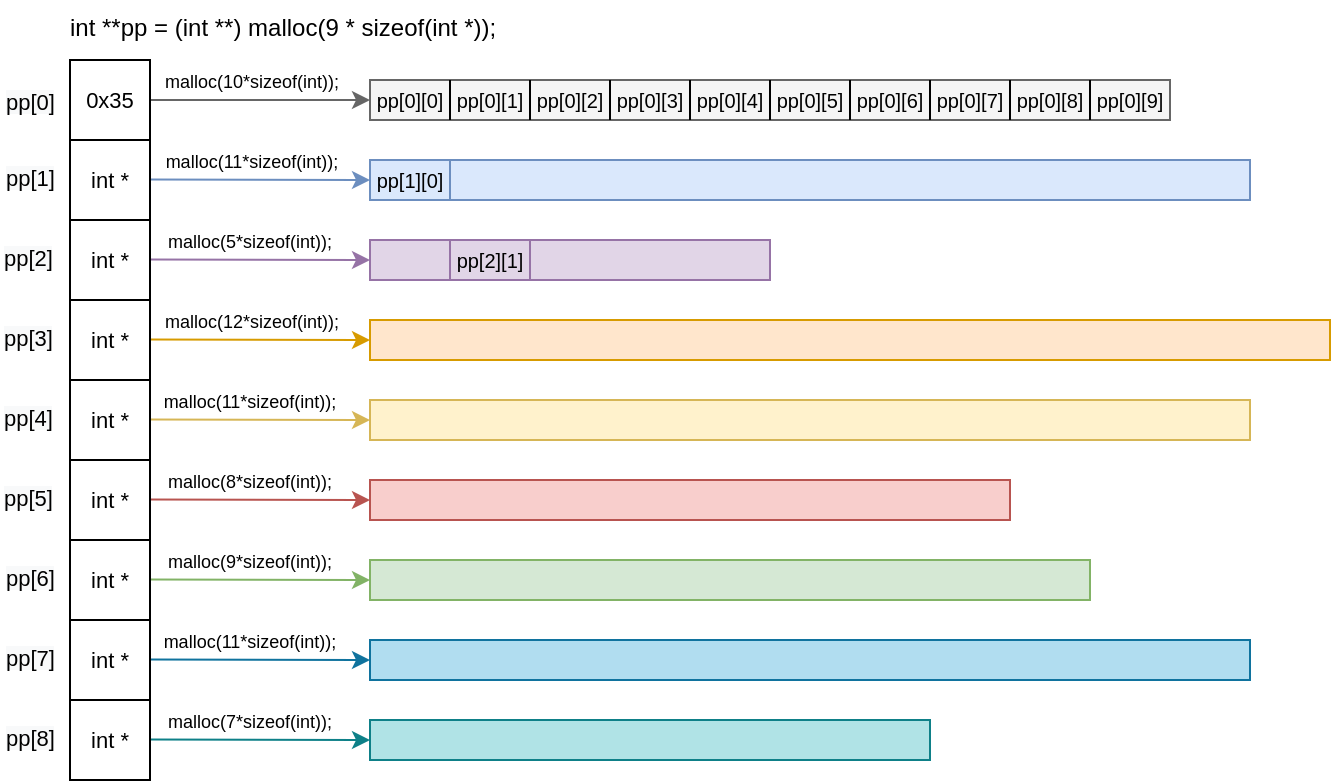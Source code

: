 <mxfile version="13.5.3" type="device"><diagram id="k_y_-UHfS_9Wd6ygida6" name="Page-1"><mxGraphModel dx="768" dy="560" grid="1" gridSize="10" guides="1" tooltips="1" connect="1" arrows="1" fold="1" page="1" pageScale="1" pageWidth="850" pageHeight="1100" math="0" shadow="0"><root><mxCell id="0"/><mxCell id="1" parent="0"/><mxCell id="1SWymzh6hMuXVdivx4Sv-4" value="" style="rounded=0;whiteSpace=wrap;html=1;fillColor=#e1d5e7;strokeColor=#9673a6;" vertex="1" parent="1"><mxGeometry x="190" y="130" width="200" height="20" as="geometry"/></mxCell><mxCell id="1SWymzh6hMuXVdivx4Sv-86" value="" style="rounded=0;whiteSpace=wrap;html=1;labelBackgroundColor=#ffffff;fontSize=10;fillColor=#e1d5e7;strokeColor=#9673a6;" vertex="1" parent="1"><mxGeometry x="190" y="130" width="40" height="20" as="geometry"/></mxCell><mxCell id="1SWymzh6hMuXVdivx4Sv-87" value="" style="rounded=0;whiteSpace=wrap;html=1;labelBackgroundColor=#ffffff;fontSize=10;fillColor=#e1d5e7;strokeColor=#9673a6;" vertex="1" parent="1"><mxGeometry x="230" y="130" width="40" height="20" as="geometry"/></mxCell><mxCell id="1SWymzh6hMuXVdivx4Sv-3" value="" style="rounded=0;whiteSpace=wrap;html=1;fillColor=#dae8fc;strokeColor=#6c8ebf;" vertex="1" parent="1"><mxGeometry x="190" y="90" width="440" height="20" as="geometry"/></mxCell><mxCell id="1SWymzh6hMuXVdivx4Sv-82" value="" style="rounded=0;whiteSpace=wrap;html=1;labelBackgroundColor=#ffffff;fontSize=10;fillColor=#dae8fc;strokeColor=#6c8ebf;" vertex="1" parent="1"><mxGeometry x="190" y="90" width="40" height="20" as="geometry"/></mxCell><mxCell id="1SWymzh6hMuXVdivx4Sv-20" value="" style="endArrow=classic;html=1;entryX=0;entryY=0.5;entryDx=0;entryDy=0;fontColor=#E6E6E6;fillColor=#f5f5f5;strokeColor=#666666;jumpSize=0;" edge="1" parent="1" target="1SWymzh6hMuXVdivx4Sv-2"><mxGeometry width="50" height="50" relative="1" as="geometry"><mxPoint x="80" y="60" as="sourcePoint"/><mxPoint x="340" y="150" as="targetPoint"/></mxGeometry></mxCell><mxCell id="1SWymzh6hMuXVdivx4Sv-2" value="" style="rounded=0;whiteSpace=wrap;html=1;fillColor=#f5f5f5;strokeColor=#666666;fontColor=#333333;" vertex="1" parent="1"><mxGeometry x="190" y="50" width="400" height="20" as="geometry"/></mxCell><mxCell id="1SWymzh6hMuXVdivx4Sv-5" value="" style="rounded=0;whiteSpace=wrap;html=1;fillColor=#b0e3e6;strokeColor=#0e8088;" vertex="1" parent="1"><mxGeometry x="190" y="370" width="280" height="20" as="geometry"/></mxCell><mxCell id="1SWymzh6hMuXVdivx4Sv-7" value="" style="rounded=0;whiteSpace=wrap;html=1;fillColor=#b1ddf0;strokeColor=#10739e;" vertex="1" parent="1"><mxGeometry x="190" y="330" width="440" height="20" as="geometry"/></mxCell><mxCell id="1SWymzh6hMuXVdivx4Sv-8" value="" style="rounded=0;whiteSpace=wrap;html=1;fillColor=#d5e8d4;strokeColor=#82b366;" vertex="1" parent="1"><mxGeometry x="190" y="290" width="360" height="20" as="geometry"/></mxCell><mxCell id="1SWymzh6hMuXVdivx4Sv-9" value="" style="rounded=0;whiteSpace=wrap;html=1;fillColor=#f8cecc;strokeColor=#b85450;" vertex="1" parent="1"><mxGeometry x="190" y="250" width="320" height="20" as="geometry"/></mxCell><mxCell id="1SWymzh6hMuXVdivx4Sv-10" value="" style="rounded=0;whiteSpace=wrap;html=1;fillColor=#fff2cc;strokeColor=#d6b656;" vertex="1" parent="1"><mxGeometry x="190" y="210" width="440" height="20" as="geometry"/></mxCell><mxCell id="1SWymzh6hMuXVdivx4Sv-11" value="" style="rounded=0;whiteSpace=wrap;html=1;fillColor=#ffe6cc;strokeColor=#d79b00;" vertex="1" parent="1"><mxGeometry x="190" y="170" width="480" height="20" as="geometry"/></mxCell><mxCell id="1SWymzh6hMuXVdivx4Sv-12" value="" style="endArrow=none;html=1;" edge="1" parent="1"><mxGeometry width="50" height="50" relative="1" as="geometry"><mxPoint x="40" y="80" as="sourcePoint"/><mxPoint x="80" y="80" as="targetPoint"/></mxGeometry></mxCell><mxCell id="1SWymzh6hMuXVdivx4Sv-13" value="" style="endArrow=none;html=1;" edge="1" parent="1"><mxGeometry width="50" height="50" relative="1" as="geometry"><mxPoint x="40" y="120" as="sourcePoint"/><mxPoint x="80" y="120" as="targetPoint"/></mxGeometry></mxCell><mxCell id="1SWymzh6hMuXVdivx4Sv-14" value="" style="endArrow=none;html=1;" edge="1" parent="1"><mxGeometry width="50" height="50" relative="1" as="geometry"><mxPoint x="40" y="160" as="sourcePoint"/><mxPoint x="80" y="160" as="targetPoint"/></mxGeometry></mxCell><mxCell id="1SWymzh6hMuXVdivx4Sv-15" value="" style="endArrow=none;html=1;" edge="1" parent="1"><mxGeometry width="50" height="50" relative="1" as="geometry"><mxPoint x="40" y="200" as="sourcePoint"/><mxPoint x="80" y="200" as="targetPoint"/></mxGeometry></mxCell><mxCell id="1SWymzh6hMuXVdivx4Sv-16" value="" style="endArrow=none;html=1;" edge="1" parent="1"><mxGeometry width="50" height="50" relative="1" as="geometry"><mxPoint x="40" y="240" as="sourcePoint"/><mxPoint x="80" y="240" as="targetPoint"/></mxGeometry></mxCell><mxCell id="1SWymzh6hMuXVdivx4Sv-17" value="" style="endArrow=none;html=1;" edge="1" parent="1"><mxGeometry width="50" height="50" relative="1" as="geometry"><mxPoint x="40" y="280" as="sourcePoint"/><mxPoint x="80" y="280" as="targetPoint"/></mxGeometry></mxCell><mxCell id="1SWymzh6hMuXVdivx4Sv-18" value="" style="endArrow=none;html=1;" edge="1" parent="1"><mxGeometry width="50" height="50" relative="1" as="geometry"><mxPoint x="40" y="320" as="sourcePoint"/><mxPoint x="80" y="320" as="targetPoint"/></mxGeometry></mxCell><mxCell id="1SWymzh6hMuXVdivx4Sv-19" value="" style="endArrow=none;html=1;" edge="1" parent="1"><mxGeometry width="50" height="50" relative="1" as="geometry"><mxPoint x="40" y="360" as="sourcePoint"/><mxPoint x="80" y="360" as="targetPoint"/></mxGeometry></mxCell><mxCell id="1SWymzh6hMuXVdivx4Sv-21" value="" style="endArrow=classic;html=1;entryX=0;entryY=0.5;entryDx=0;entryDy=0;fontColor=#E6E6E6;fillColor=#dae8fc;strokeColor=#6c8ebf;jumpSize=0;" edge="1" parent="1" target="1SWymzh6hMuXVdivx4Sv-3"><mxGeometry width="50" height="50" relative="1" as="geometry"><mxPoint x="80" y="99.75" as="sourcePoint"/><mxPoint x="160" y="99.75" as="targetPoint"/></mxGeometry></mxCell><mxCell id="1SWymzh6hMuXVdivx4Sv-22" value="" style="endArrow=classic;html=1;entryX=0;entryY=0.5;entryDx=0;entryDy=0;fontColor=#E6E6E6;fillColor=#e1d5e7;strokeColor=#9673a6;jumpSize=0;" edge="1" parent="1" target="1SWymzh6hMuXVdivx4Sv-4"><mxGeometry width="50" height="50" relative="1" as="geometry"><mxPoint x="80" y="139.75" as="sourcePoint"/><mxPoint x="160" y="139.75" as="targetPoint"/></mxGeometry></mxCell><mxCell id="1SWymzh6hMuXVdivx4Sv-23" value="" style="endArrow=classic;html=1;entryX=0;entryY=0.5;entryDx=0;entryDy=0;fontColor=#E6E6E6;fillColor=#ffe6cc;strokeColor=#d79b00;jumpSize=0;" edge="1" parent="1" target="1SWymzh6hMuXVdivx4Sv-11"><mxGeometry width="50" height="50" relative="1" as="geometry"><mxPoint x="80" y="179.75" as="sourcePoint"/><mxPoint x="160" y="179.75" as="targetPoint"/></mxGeometry></mxCell><mxCell id="1SWymzh6hMuXVdivx4Sv-24" value="" style="endArrow=classic;html=1;entryX=0;entryY=0.5;entryDx=0;entryDy=0;fontColor=#E6E6E6;fillColor=#fff2cc;strokeColor=#d6b656;jumpSize=0;" edge="1" parent="1" target="1SWymzh6hMuXVdivx4Sv-10"><mxGeometry width="50" height="50" relative="1" as="geometry"><mxPoint x="80" y="219.75" as="sourcePoint"/><mxPoint x="160" y="219.75" as="targetPoint"/></mxGeometry></mxCell><mxCell id="1SWymzh6hMuXVdivx4Sv-25" value="" style="endArrow=classic;html=1;entryX=0;entryY=0.5;entryDx=0;entryDy=0;fontColor=#E6E6E6;fillColor=#f8cecc;strokeColor=#b85450;jumpSize=0;" edge="1" parent="1" target="1SWymzh6hMuXVdivx4Sv-9"><mxGeometry width="50" height="50" relative="1" as="geometry"><mxPoint x="80" y="259.75" as="sourcePoint"/><mxPoint x="160" y="259.75" as="targetPoint"/></mxGeometry></mxCell><mxCell id="1SWymzh6hMuXVdivx4Sv-26" value="" style="endArrow=classic;html=1;entryX=0;entryY=0.5;entryDx=0;entryDy=0;fontColor=#E6E6E6;fillColor=#d5e8d4;strokeColor=#82b366;jumpSize=0;" edge="1" parent="1" target="1SWymzh6hMuXVdivx4Sv-8"><mxGeometry width="50" height="50" relative="1" as="geometry"><mxPoint x="80" y="299.75" as="sourcePoint"/><mxPoint x="160" y="299.75" as="targetPoint"/></mxGeometry></mxCell><mxCell id="1SWymzh6hMuXVdivx4Sv-27" value="" style="endArrow=classic;html=1;entryX=0;entryY=0.5;entryDx=0;entryDy=0;fontColor=#E6E6E6;fillColor=#b1ddf0;strokeColor=#10739e;jumpSize=0;" edge="1" parent="1" target="1SWymzh6hMuXVdivx4Sv-7"><mxGeometry width="50" height="50" relative="1" as="geometry"><mxPoint x="80" y="339.75" as="sourcePoint"/><mxPoint x="160" y="339.75" as="targetPoint"/></mxGeometry></mxCell><mxCell id="1SWymzh6hMuXVdivx4Sv-28" value="" style="endArrow=classic;html=1;entryX=0;entryY=0.5;entryDx=0;entryDy=0;fontColor=#E6E6E6;fillColor=#b0e3e6;strokeColor=#0e8088;jumpSize=0;" edge="1" parent="1" target="1SWymzh6hMuXVdivx4Sv-5"><mxGeometry width="50" height="50" relative="1" as="geometry"><mxPoint x="80" y="379.75" as="sourcePoint"/><mxPoint x="160" y="379.75" as="targetPoint"/></mxGeometry></mxCell><mxCell id="1SWymzh6hMuXVdivx4Sv-29" value="&lt;font color=&quot;#000000&quot;&gt;&lt;span style=&quot;font-size: 11px&quot;&gt;0x35&lt;/span&gt;&lt;br&gt;&lt;/font&gt;" style="rounded=0;whiteSpace=wrap;html=1;fontColor=#E6E6E6;" vertex="1" parent="1"><mxGeometry x="40" y="40" width="40" height="40" as="geometry"/></mxCell><mxCell id="1SWymzh6hMuXVdivx4Sv-30" value="&lt;span style=&quot;color: rgb(0 , 0 , 0) ; font-size: 11px&quot;&gt;int *&lt;/span&gt;" style="rounded=0;whiteSpace=wrap;html=1;fontColor=#E6E6E6;" vertex="1" parent="1"><mxGeometry x="40" y="80" width="40" height="40" as="geometry"/></mxCell><mxCell id="1SWymzh6hMuXVdivx4Sv-31" value="&lt;span style=&quot;color: rgb(0 , 0 , 0) ; font-size: 11px&quot;&gt;int *&lt;/span&gt;" style="rounded=0;whiteSpace=wrap;html=1;fontColor=#E6E6E6;" vertex="1" parent="1"><mxGeometry x="40" y="120" width="40" height="40" as="geometry"/></mxCell><mxCell id="1SWymzh6hMuXVdivx4Sv-32" value="&lt;span style=&quot;color: rgb(0 , 0 , 0) ; font-size: 11px&quot;&gt;int *&lt;/span&gt;" style="rounded=0;whiteSpace=wrap;html=1;fontColor=#E6E6E6;" vertex="1" parent="1"><mxGeometry x="40" y="160" width="40" height="40" as="geometry"/></mxCell><mxCell id="1SWymzh6hMuXVdivx4Sv-33" value="&lt;span style=&quot;color: rgb(0 , 0 , 0) ; font-size: 11px&quot;&gt;int *&lt;/span&gt;" style="rounded=0;whiteSpace=wrap;html=1;fontColor=#E6E6E6;" vertex="1" parent="1"><mxGeometry x="40" y="200" width="40" height="40" as="geometry"/></mxCell><mxCell id="1SWymzh6hMuXVdivx4Sv-34" value="&lt;span style=&quot;color: rgb(0 , 0 , 0) ; font-size: 11px&quot;&gt;int *&lt;/span&gt;" style="rounded=0;whiteSpace=wrap;html=1;fontColor=#E6E6E6;" vertex="1" parent="1"><mxGeometry x="40" y="240" width="40" height="40" as="geometry"/></mxCell><mxCell id="1SWymzh6hMuXVdivx4Sv-35" value="&lt;span style=&quot;color: rgb(0 , 0 , 0) ; font-size: 11px&quot;&gt;int *&lt;/span&gt;" style="rounded=0;whiteSpace=wrap;html=1;fontColor=#E6E6E6;" vertex="1" parent="1"><mxGeometry x="40" y="280" width="40" height="40" as="geometry"/></mxCell><mxCell id="1SWymzh6hMuXVdivx4Sv-36" value="&lt;span style=&quot;color: rgb(0 , 0 , 0) ; font-size: 11px&quot;&gt;int *&lt;/span&gt;" style="rounded=0;whiteSpace=wrap;html=1;fontColor=#E6E6E6;" vertex="1" parent="1"><mxGeometry x="40" y="320" width="40" height="40" as="geometry"/></mxCell><mxCell id="1SWymzh6hMuXVdivx4Sv-37" value="&lt;span style=&quot;color: rgb(0 , 0 , 0) ; font-size: 11px&quot;&gt;int *&lt;/span&gt;" style="rounded=0;whiteSpace=wrap;html=1;fontColor=#E6E6E6;" vertex="1" parent="1"><mxGeometry x="40" y="360" width="40" height="40" as="geometry"/></mxCell><mxCell id="1SWymzh6hMuXVdivx4Sv-38" value="&lt;span style=&quot;color: rgb(0 , 0 , 0) ; font-family: &amp;#34;helvetica&amp;#34; ; font-style: normal ; font-weight: 400 ; letter-spacing: normal ; text-align: center ; text-indent: 0px ; text-transform: none ; word-spacing: 0px ; display: inline ; float: none ; background-color: rgb(255 , 255 , 255)&quot;&gt;&lt;font style=&quot;font-size: 12px&quot;&gt;int **pp = (int **) malloc(9 * sizeof(int *));&lt;/font&gt;&lt;/span&gt;" style="text;whiteSpace=wrap;html=1;fontColor=#E6E6E6;" vertex="1" parent="1"><mxGeometry x="37.75" y="10" width="222.25" height="30" as="geometry"/></mxCell><mxCell id="1SWymzh6hMuXVdivx4Sv-39" value="&lt;span style=&quot;color: rgb(0 , 0 , 0) ; font-family: &amp;#34;helvetica&amp;#34; ; font-size: 11px ; font-style: normal ; font-weight: 400 ; letter-spacing: normal ; text-align: center ; text-indent: 0px ; text-transform: none ; word-spacing: 0px ; background-color: rgb(248 , 249 , 250) ; display: inline ; float: none&quot;&gt;pp[0]&lt;/span&gt;" style="text;whiteSpace=wrap;html=1;fontColor=#E6E6E6;" vertex="1" parent="1"><mxGeometry x="6" y="47" width="30" height="30" as="geometry"/></mxCell><mxCell id="1SWymzh6hMuXVdivx4Sv-41" value="" style="endArrow=none;html=1;fontColor=#E6E6E6;" edge="1" parent="1"><mxGeometry width="50" height="50" relative="1" as="geometry"><mxPoint x="230" y="70" as="sourcePoint"/><mxPoint x="230" y="50" as="targetPoint"/></mxGeometry></mxCell><mxCell id="1SWymzh6hMuXVdivx4Sv-42" value="" style="endArrow=none;html=1;fontColor=#E6E6E6;" edge="1" parent="1"><mxGeometry width="50" height="50" relative="1" as="geometry"><mxPoint x="270" y="70" as="sourcePoint"/><mxPoint x="270" y="50" as="targetPoint"/></mxGeometry></mxCell><mxCell id="1SWymzh6hMuXVdivx4Sv-43" value="" style="endArrow=none;html=1;fontColor=#E6E6E6;" edge="1" parent="1"><mxGeometry width="50" height="50" relative="1" as="geometry"><mxPoint x="310" y="70" as="sourcePoint"/><mxPoint x="310" y="50" as="targetPoint"/></mxGeometry></mxCell><mxCell id="1SWymzh6hMuXVdivx4Sv-44" value="" style="endArrow=none;html=1;fontColor=#E6E6E6;" edge="1" parent="1"><mxGeometry width="50" height="50" relative="1" as="geometry"><mxPoint x="350" y="70" as="sourcePoint"/><mxPoint x="350" y="50" as="targetPoint"/></mxGeometry></mxCell><mxCell id="1SWymzh6hMuXVdivx4Sv-45" value="" style="endArrow=none;html=1;fontColor=#E6E6E6;" edge="1" parent="1"><mxGeometry width="50" height="50" relative="1" as="geometry"><mxPoint x="390" y="70" as="sourcePoint"/><mxPoint x="390" y="50" as="targetPoint"/></mxGeometry></mxCell><mxCell id="1SWymzh6hMuXVdivx4Sv-46" value="" style="endArrow=none;html=1;fontColor=#E6E6E6;" edge="1" parent="1"><mxGeometry width="50" height="50" relative="1" as="geometry"><mxPoint x="430" y="70" as="sourcePoint"/><mxPoint x="430" y="50" as="targetPoint"/></mxGeometry></mxCell><mxCell id="1SWymzh6hMuXVdivx4Sv-47" value="" style="endArrow=none;html=1;fontColor=#E6E6E6;" edge="1" parent="1"><mxGeometry width="50" height="50" relative="1" as="geometry"><mxPoint x="470" y="70" as="sourcePoint"/><mxPoint x="470" y="50" as="targetPoint"/></mxGeometry></mxCell><mxCell id="1SWymzh6hMuXVdivx4Sv-48" value="" style="endArrow=none;html=1;fontColor=#E6E6E6;" edge="1" parent="1"><mxGeometry width="50" height="50" relative="1" as="geometry"><mxPoint x="510" y="70" as="sourcePoint"/><mxPoint x="510" y="50" as="targetPoint"/></mxGeometry></mxCell><mxCell id="1SWymzh6hMuXVdivx4Sv-49" value="" style="endArrow=none;html=1;fontColor=#E6E6E6;" edge="1" parent="1"><mxGeometry width="50" height="50" relative="1" as="geometry"><mxPoint x="550" y="70" as="sourcePoint"/><mxPoint x="550" y="50" as="targetPoint"/></mxGeometry></mxCell><mxCell id="1SWymzh6hMuXVdivx4Sv-50" value="&lt;span style=&quot;color: rgb(0 , 0 , 0) ; font-family: &amp;#34;helvetica&amp;#34; ; font-size: 11px ; font-style: normal ; font-weight: 400 ; letter-spacing: normal ; text-align: center ; text-indent: 0px ; text-transform: none ; word-spacing: 0px ; background-color: rgb(248 , 249 , 250) ; display: inline ; float: none&quot;&gt;pp[1]&lt;/span&gt;" style="text;whiteSpace=wrap;html=1;fontColor=#E6E6E6;" vertex="1" parent="1"><mxGeometry x="6" y="85" width="30" height="30" as="geometry"/></mxCell><mxCell id="1SWymzh6hMuXVdivx4Sv-51" value="&lt;span style=&quot;color: rgb(0 , 0 , 0) ; font-family: &amp;#34;helvetica&amp;#34; ; font-size: 11px ; font-style: normal ; font-weight: 400 ; letter-spacing: normal ; text-align: center ; text-indent: 0px ; text-transform: none ; word-spacing: 0px ; background-color: rgb(248 , 249 , 250) ; display: inline ; float: none&quot;&gt;pp[2]&lt;/span&gt;" style="text;whiteSpace=wrap;html=1;fontColor=#E6E6E6;" vertex="1" parent="1"><mxGeometry x="5" y="125" width="30" height="30" as="geometry"/></mxCell><mxCell id="1SWymzh6hMuXVdivx4Sv-52" value="&lt;span style=&quot;color: rgb(0 , 0 , 0) ; font-family: &amp;#34;helvetica&amp;#34; ; font-size: 11px ; font-style: normal ; font-weight: 400 ; letter-spacing: normal ; text-align: center ; text-indent: 0px ; text-transform: none ; word-spacing: 0px ; background-color: rgb(248 , 249 , 250) ; display: inline ; float: none&quot;&gt;pp[3]&lt;/span&gt;" style="text;whiteSpace=wrap;html=1;fontColor=#E6E6E6;" vertex="1" parent="1"><mxGeometry x="5" y="165" width="30" height="30" as="geometry"/></mxCell><mxCell id="1SWymzh6hMuXVdivx4Sv-53" value="&lt;span style=&quot;color: rgb(0 , 0 , 0) ; font-family: &amp;#34;helvetica&amp;#34; ; font-size: 11px ; font-style: normal ; font-weight: 400 ; letter-spacing: normal ; text-align: center ; text-indent: 0px ; text-transform: none ; word-spacing: 0px ; background-color: rgb(248 , 249 , 250) ; display: inline ; float: none&quot;&gt;pp[4]&lt;/span&gt;" style="text;whiteSpace=wrap;html=1;fontColor=#E6E6E6;" vertex="1" parent="1"><mxGeometry x="5" y="205" width="30" height="30" as="geometry"/></mxCell><mxCell id="1SWymzh6hMuXVdivx4Sv-54" value="&lt;span style=&quot;color: rgb(0 , 0 , 0) ; font-family: &amp;#34;helvetica&amp;#34; ; font-size: 11px ; font-style: normal ; font-weight: 400 ; letter-spacing: normal ; text-align: center ; text-indent: 0px ; text-transform: none ; word-spacing: 0px ; background-color: rgb(248 , 249 , 250) ; display: inline ; float: none&quot;&gt;pp[5]&lt;/span&gt;" style="text;whiteSpace=wrap;html=1;fontColor=#E6E6E6;" vertex="1" parent="1"><mxGeometry x="5" y="245" width="30" height="30" as="geometry"/></mxCell><mxCell id="1SWymzh6hMuXVdivx4Sv-55" value="&lt;span style=&quot;color: rgb(0 , 0 , 0) ; font-family: &amp;#34;helvetica&amp;#34; ; font-size: 11px ; font-style: normal ; font-weight: 400 ; letter-spacing: normal ; text-align: center ; text-indent: 0px ; text-transform: none ; word-spacing: 0px ; background-color: rgb(248 , 249 , 250) ; display: inline ; float: none&quot;&gt;pp[6]&lt;/span&gt;" style="text;whiteSpace=wrap;html=1;fontColor=#E6E6E6;" vertex="1" parent="1"><mxGeometry x="6" y="285" width="30" height="30" as="geometry"/></mxCell><mxCell id="1SWymzh6hMuXVdivx4Sv-56" value="&lt;span style=&quot;color: rgb(0 , 0 , 0) ; font-family: &amp;#34;helvetica&amp;#34; ; font-size: 11px ; font-style: normal ; font-weight: 400 ; letter-spacing: normal ; text-align: center ; text-indent: 0px ; text-transform: none ; word-spacing: 0px ; background-color: rgb(248 , 249 , 250) ; display: inline ; float: none&quot;&gt;pp[7]&lt;/span&gt;" style="text;whiteSpace=wrap;html=1;fontColor=#E6E6E6;" vertex="1" parent="1"><mxGeometry x="6" y="325" width="30" height="30" as="geometry"/></mxCell><mxCell id="1SWymzh6hMuXVdivx4Sv-57" value="&lt;span style=&quot;color: rgb(0 , 0 , 0) ; font-family: &amp;#34;helvetica&amp;#34; ; font-size: 11px ; font-style: normal ; font-weight: 400 ; letter-spacing: normal ; text-align: center ; text-indent: 0px ; text-transform: none ; word-spacing: 0px ; background-color: rgb(248 , 249 , 250) ; display: inline ; float: none&quot;&gt;pp[8]&lt;/span&gt;" style="text;whiteSpace=wrap;html=1;fontColor=#E6E6E6;" vertex="1" parent="1"><mxGeometry x="6" y="365" width="30" height="30" as="geometry"/></mxCell><mxCell id="1SWymzh6hMuXVdivx4Sv-58" value="&lt;font color=&quot;#000000&quot; style=&quot;font-size: 9px&quot;&gt;malloc(10*sizeof(int));&lt;/font&gt;" style="text;html=1;strokeColor=none;fillColor=none;align=center;verticalAlign=middle;whiteSpace=wrap;rounded=0;fontColor=#E6E6E6;" vertex="1" parent="1"><mxGeometry x="81" y="40" width="100" height="20" as="geometry"/></mxCell><mxCell id="1SWymzh6hMuXVdivx4Sv-62" value="&lt;font color=&quot;#000000&quot; style=&quot;font-size: 9px&quot;&gt;malloc(11*sizeof(int));&lt;/font&gt;" style="text;html=1;strokeColor=none;fillColor=none;align=center;verticalAlign=middle;whiteSpace=wrap;rounded=0;fontColor=#E6E6E6;" vertex="1" parent="1"><mxGeometry x="81" y="80" width="100" height="20" as="geometry"/></mxCell><mxCell id="1SWymzh6hMuXVdivx4Sv-63" value="&lt;font color=&quot;#000000&quot; style=&quot;font-size: 9px&quot;&gt;malloc(5*sizeof(int));&lt;/font&gt;" style="text;html=1;strokeColor=none;fillColor=none;align=center;verticalAlign=middle;whiteSpace=wrap;rounded=0;fontColor=#E6E6E6;" vertex="1" parent="1"><mxGeometry x="80" y="120" width="100" height="20" as="geometry"/></mxCell><mxCell id="1SWymzh6hMuXVdivx4Sv-64" value="&lt;font color=&quot;#000000&quot; style=&quot;font-size: 9px&quot;&gt;malloc(12*sizeof(int));&lt;/font&gt;" style="text;html=1;strokeColor=none;fillColor=none;align=center;verticalAlign=middle;whiteSpace=wrap;rounded=0;fontColor=#E6E6E6;" vertex="1" parent="1"><mxGeometry x="81" y="160" width="100" height="20" as="geometry"/></mxCell><mxCell id="1SWymzh6hMuXVdivx4Sv-65" value="&lt;font color=&quot;#000000&quot; style=&quot;font-size: 9px&quot;&gt;malloc(11*sizeof(int));&lt;/font&gt;" style="text;html=1;strokeColor=none;fillColor=none;align=center;verticalAlign=middle;whiteSpace=wrap;rounded=0;fontColor=#E6E6E6;" vertex="1" parent="1"><mxGeometry x="80" y="200" width="100" height="20" as="geometry"/></mxCell><mxCell id="1SWymzh6hMuXVdivx4Sv-66" value="&lt;font color=&quot;#000000&quot; style=&quot;font-size: 9px&quot;&gt;malloc(8*sizeof(int));&lt;/font&gt;" style="text;html=1;strokeColor=none;fillColor=none;align=center;verticalAlign=middle;whiteSpace=wrap;rounded=0;fontColor=#E6E6E6;" vertex="1" parent="1"><mxGeometry x="80" y="240" width="100" height="20" as="geometry"/></mxCell><mxCell id="1SWymzh6hMuXVdivx4Sv-67" value="&lt;font color=&quot;#000000&quot; style=&quot;font-size: 9px&quot;&gt;malloc(9*sizeof(int));&lt;/font&gt;" style="text;html=1;strokeColor=none;fillColor=none;align=center;verticalAlign=middle;whiteSpace=wrap;rounded=0;fontColor=#E6E6E6;" vertex="1" parent="1"><mxGeometry x="80" y="280" width="100" height="20" as="geometry"/></mxCell><mxCell id="1SWymzh6hMuXVdivx4Sv-68" value="&lt;font color=&quot;#000000&quot; style=&quot;font-size: 9px&quot;&gt;malloc(11*sizeof(int));&lt;/font&gt;" style="text;html=1;strokeColor=none;fillColor=none;align=center;verticalAlign=middle;whiteSpace=wrap;rounded=0;fontColor=#E6E6E6;" vertex="1" parent="1"><mxGeometry x="80" y="320" width="100" height="20" as="geometry"/></mxCell><mxCell id="1SWymzh6hMuXVdivx4Sv-69" value="&lt;font color=&quot;#000000&quot; style=&quot;font-size: 9px&quot;&gt;malloc(7*sizeof(int));&lt;/font&gt;" style="text;html=1;strokeColor=none;fillColor=none;align=center;verticalAlign=middle;whiteSpace=wrap;rounded=0;fontColor=#E6E6E6;" vertex="1" parent="1"><mxGeometry x="80" y="360" width="100" height="20" as="geometry"/></mxCell><mxCell id="1SWymzh6hMuXVdivx4Sv-70" value="pp[0][0]" style="text;html=1;strokeColor=none;fillColor=none;align=center;verticalAlign=middle;whiteSpace=wrap;rounded=0;fontSize=10;" vertex="1" parent="1"><mxGeometry x="190" y="50" width="40" height="20" as="geometry"/></mxCell><mxCell id="1SWymzh6hMuXVdivx4Sv-71" value="pp[0][1]" style="text;html=1;strokeColor=none;fillColor=none;align=center;verticalAlign=middle;whiteSpace=wrap;rounded=0;fontSize=10;" vertex="1" parent="1"><mxGeometry x="230" y="50" width="40" height="20" as="geometry"/></mxCell><mxCell id="1SWymzh6hMuXVdivx4Sv-72" value="pp[0][2]" style="text;html=1;strokeColor=none;fillColor=none;align=center;verticalAlign=middle;whiteSpace=wrap;rounded=0;fontSize=10;" vertex="1" parent="1"><mxGeometry x="270" y="50" width="40" height="20" as="geometry"/></mxCell><mxCell id="1SWymzh6hMuXVdivx4Sv-73" value="pp[0][3]" style="text;html=1;strokeColor=none;fillColor=none;align=center;verticalAlign=middle;whiteSpace=wrap;rounded=0;fontSize=10;" vertex="1" parent="1"><mxGeometry x="310" y="50" width="40" height="20" as="geometry"/></mxCell><mxCell id="1SWymzh6hMuXVdivx4Sv-74" value="pp[0][4]" style="text;html=1;strokeColor=none;fillColor=none;align=center;verticalAlign=middle;whiteSpace=wrap;rounded=0;fontSize=10;" vertex="1" parent="1"><mxGeometry x="350" y="50" width="40" height="20" as="geometry"/></mxCell><mxCell id="1SWymzh6hMuXVdivx4Sv-75" value="pp[0][5]" style="text;html=1;strokeColor=none;fillColor=none;align=center;verticalAlign=middle;whiteSpace=wrap;rounded=0;fontSize=10;" vertex="1" parent="1"><mxGeometry x="390" y="50" width="40" height="20" as="geometry"/></mxCell><mxCell id="1SWymzh6hMuXVdivx4Sv-76" value="pp[0][6]" style="text;html=1;strokeColor=none;fillColor=none;align=center;verticalAlign=middle;whiteSpace=wrap;rounded=0;fontSize=10;" vertex="1" parent="1"><mxGeometry x="430" y="50" width="40" height="20" as="geometry"/></mxCell><mxCell id="1SWymzh6hMuXVdivx4Sv-77" value="pp[0][7]" style="text;html=1;strokeColor=none;fillColor=none;align=center;verticalAlign=middle;whiteSpace=wrap;rounded=0;fontSize=10;" vertex="1" parent="1"><mxGeometry x="470" y="50" width="40" height="20" as="geometry"/></mxCell><mxCell id="1SWymzh6hMuXVdivx4Sv-78" value="pp[0][8]" style="text;html=1;strokeColor=none;fillColor=none;align=center;verticalAlign=middle;whiteSpace=wrap;rounded=0;fontSize=10;" vertex="1" parent="1"><mxGeometry x="510" y="50" width="40" height="20" as="geometry"/></mxCell><mxCell id="1SWymzh6hMuXVdivx4Sv-79" value="pp[0][9]" style="text;html=1;strokeColor=none;fillColor=none;align=center;verticalAlign=middle;whiteSpace=wrap;rounded=0;fontSize=10;" vertex="1" parent="1"><mxGeometry x="550" y="50" width="40" height="20" as="geometry"/></mxCell><mxCell id="1SWymzh6hMuXVdivx4Sv-80" value="pp[1][0]" style="text;html=1;strokeColor=none;fillColor=none;align=center;verticalAlign=middle;whiteSpace=wrap;rounded=0;fontSize=10;labelBorderColor=none;" vertex="1" parent="1"><mxGeometry x="190" y="90" width="40" height="20" as="geometry"/></mxCell><mxCell id="1SWymzh6hMuXVdivx4Sv-84" value="pp[2][1]" style="text;html=1;strokeColor=none;fillColor=none;align=center;verticalAlign=middle;whiteSpace=wrap;rounded=0;fontSize=10;labelBorderColor=none;" vertex="1" parent="1"><mxGeometry x="230" y="130" width="40" height="20" as="geometry"/></mxCell></root></mxGraphModel></diagram></mxfile>